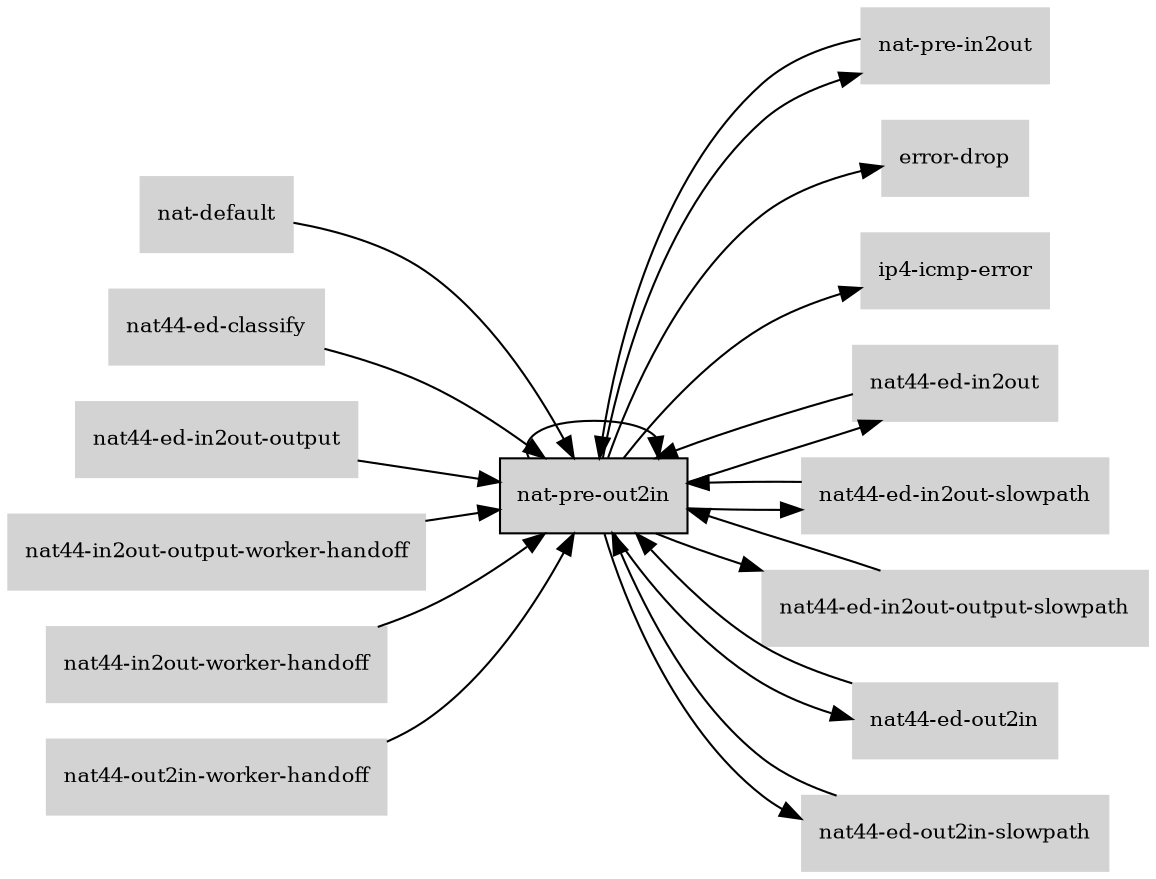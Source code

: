 digraph "nat_pre_out2in_subgraph" {
  rankdir=LR;
  node [shape=box, style=filled, fontsize=10, color=lightgray, fontcolor=black, fillcolor=lightgray];
  "nat-pre-out2in" [color=black, fontcolor=black, fillcolor=lightgray];
  edge [fontsize=8];
  "nat-default" -> "nat-pre-out2in";
  "nat-pre-in2out" -> "nat-pre-out2in";
  "nat-pre-out2in" -> "error-drop";
  "nat-pre-out2in" -> "ip4-icmp-error";
  "nat-pre-out2in" -> "nat-pre-in2out";
  "nat-pre-out2in" -> "nat-pre-out2in";
  "nat-pre-out2in" -> "nat44-ed-in2out";
  "nat-pre-out2in" -> "nat44-ed-in2out-slowpath";
  "nat-pre-out2in" -> "nat44-ed-in2out-output-slowpath";
  "nat-pre-out2in" -> "nat44-ed-out2in";
  "nat-pre-out2in" -> "nat44-ed-out2in-slowpath";
  "nat44-ed-classify" -> "nat-pre-out2in";
  "nat44-ed-in2out" -> "nat-pre-out2in";
  "nat44-ed-in2out-output" -> "nat-pre-out2in";
  "nat44-ed-in2out-output-slowpath" -> "nat-pre-out2in";
  "nat44-ed-in2out-slowpath" -> "nat-pre-out2in";
  "nat44-ed-out2in" -> "nat-pre-out2in";
  "nat44-ed-out2in-slowpath" -> "nat-pre-out2in";
  "nat44-in2out-output-worker-handoff" -> "nat-pre-out2in";
  "nat44-in2out-worker-handoff" -> "nat-pre-out2in";
  "nat44-out2in-worker-handoff" -> "nat-pre-out2in";
}
